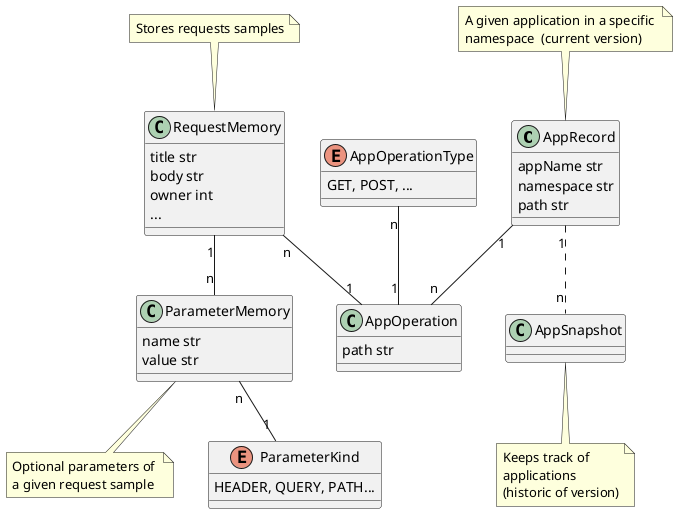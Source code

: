@startuml "Request Storing - Model"

class "AppRecord" as app {
    appName str
    namespace str
    path str
}

class "AppSnapshot" as snap {    
}

class "AppOperation" as ope {
    path str
}

class "RequestMemory" as req {
    title str
    body str
    owner int
    ...    
}

class "ParameterMemory" as pd {
    name str
    value str
}

enum "ParameterKind" as pk {
    HEADER, QUERY, PATH...
}

enum "AppOperationType" as aot {
    GET, POST, ...
}

app "1" -- "n" ope
app "1" .. "n" snap
req "n" -- "1" ope
aot "n" -- "1" ope
req "1" -- "n" pd
pd "n" -- "1" pk

' Descriptions

note top of app 
    A given application in a specific 
    namespace  (current version)
end note
    
note bottom of snap 
    Keeps track of 
    applications 
    (historic of version)
end note

note top of req 
    Stores requests samples
end note

note bottom of pd
    Optional parameters of 
    a given request sample
end note

@enduml